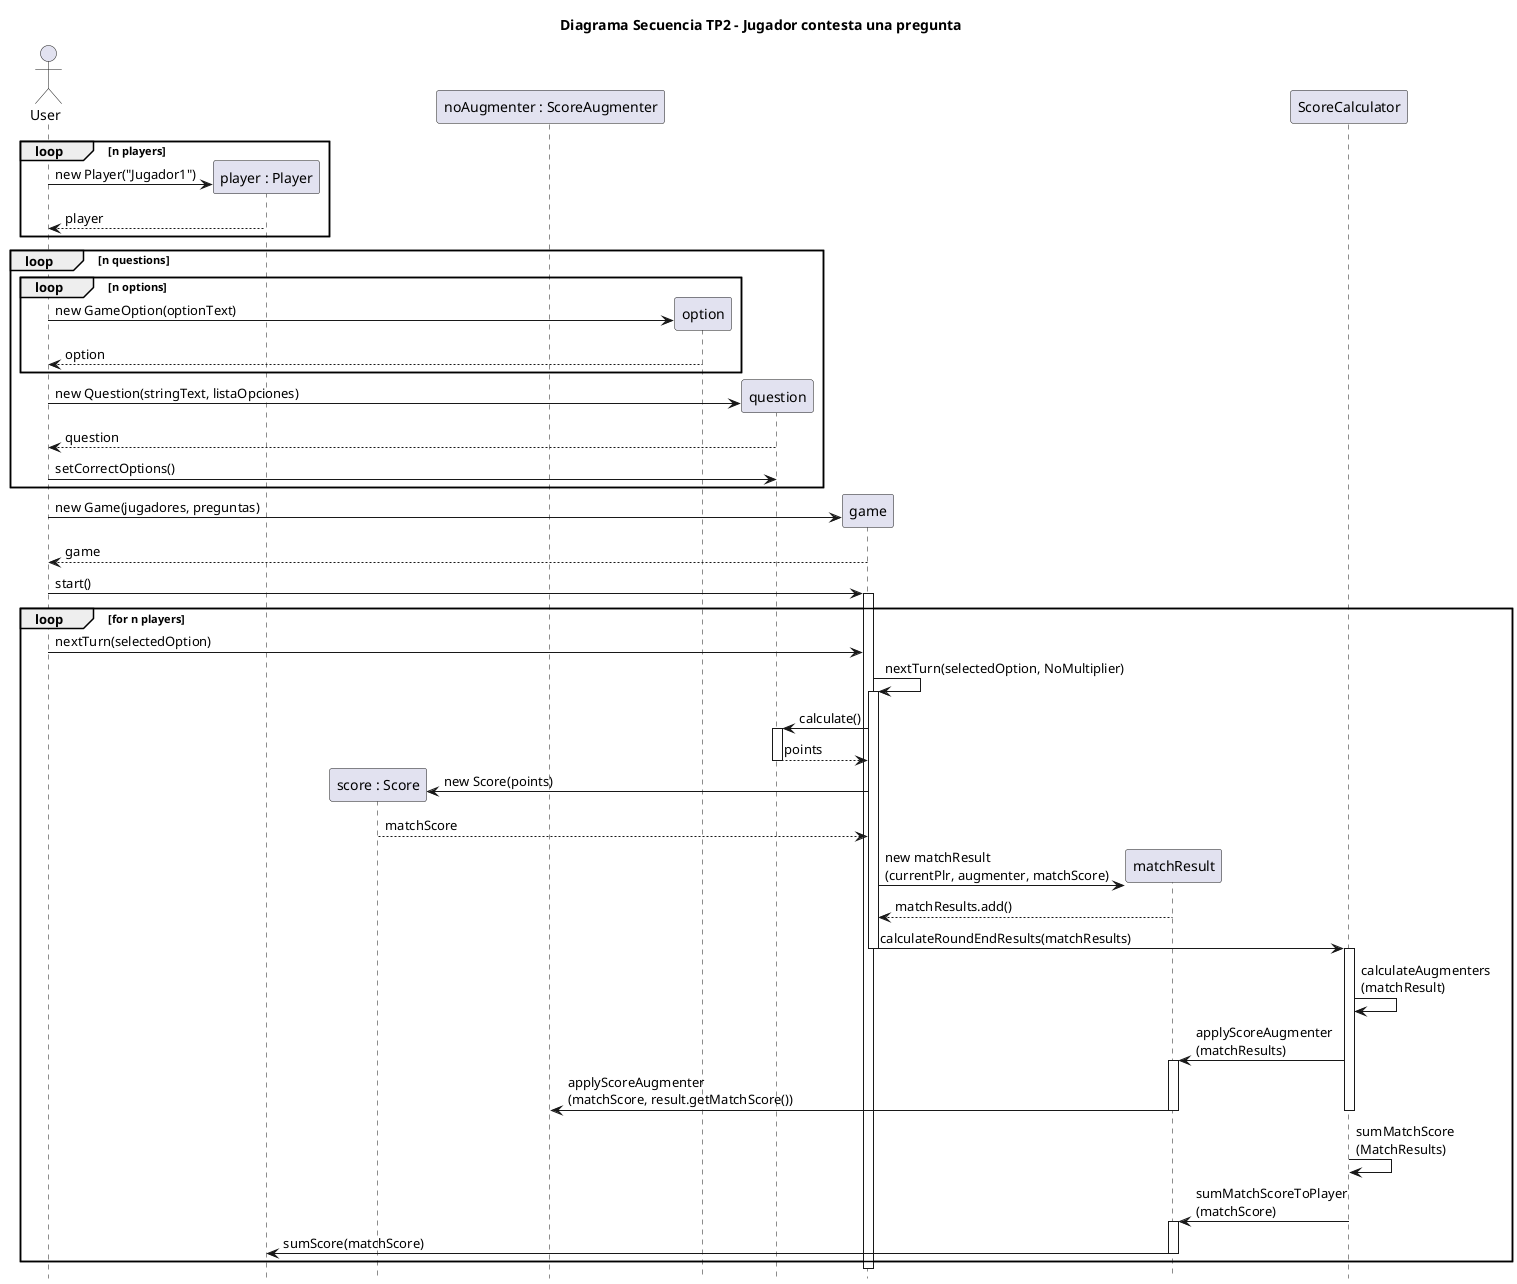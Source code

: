 @startuml

actor User
title Diagrama Secuencia TP2 - Jugador contesta una pregunta
hide footbox

participant "player : Player" as player
participant "score : Score" as score
participant "noAugmenter : ScoreAugmenter" as noMultiplier

loop n players
User -> player ** : new Player("Jugador1")
player --> User : player
end loop

loop n questions 
loop n options 
User -> option ** : new GameOption(optionText)
option --> User : option
end loop
User -> question ** : new Question(stringText, listaOpciones)
question --> User : question
User -> question : setCorrectOptions()
end loop

User -> game ** : new Game(jugadores, preguntas)
game --> User : game
User -> game : start()
activate game

loop for n players
User -> game : nextTurn(selectedOption)
game-> game : nextTurn(selectedOption, NoMultiplier)
activate game

game -> question : calculate()
activate question
question --> game : points
deactivate question

game -> score** : new Score(points)
score --> game : matchScore

game -> matchResult** : new matchResult\n(currentPlr, augmenter, matchScore)
matchResult --> game : matchResults.add()

game -> ScoreCalculator : calculateRoundEndResults(matchResults)
deactivate game
activate ScoreCalculator
ScoreCalculator -> ScoreCalculator : calculateAugmenters\n(matchResult)
ScoreCalculator -> matchResult : applyScoreAugmenter\n(matchResults)
activate matchResult
matchResult -> noMultiplier : applyScoreAugmenter\n(matchScore, result.getMatchScore()) 
deactivate matchResult
deactivate ScoreCalculator
ScoreCalculator -> ScoreCalculator : sumMatchScore\n(MatchResults)
ScoreCalculator -> matchResult : sumMatchScoreToPlayer\n(matchScore)
activate matchResult
matchResult -> player : sumScore(matchScore)
deactivate matchResult
end loop
deactivate game

@enduml

